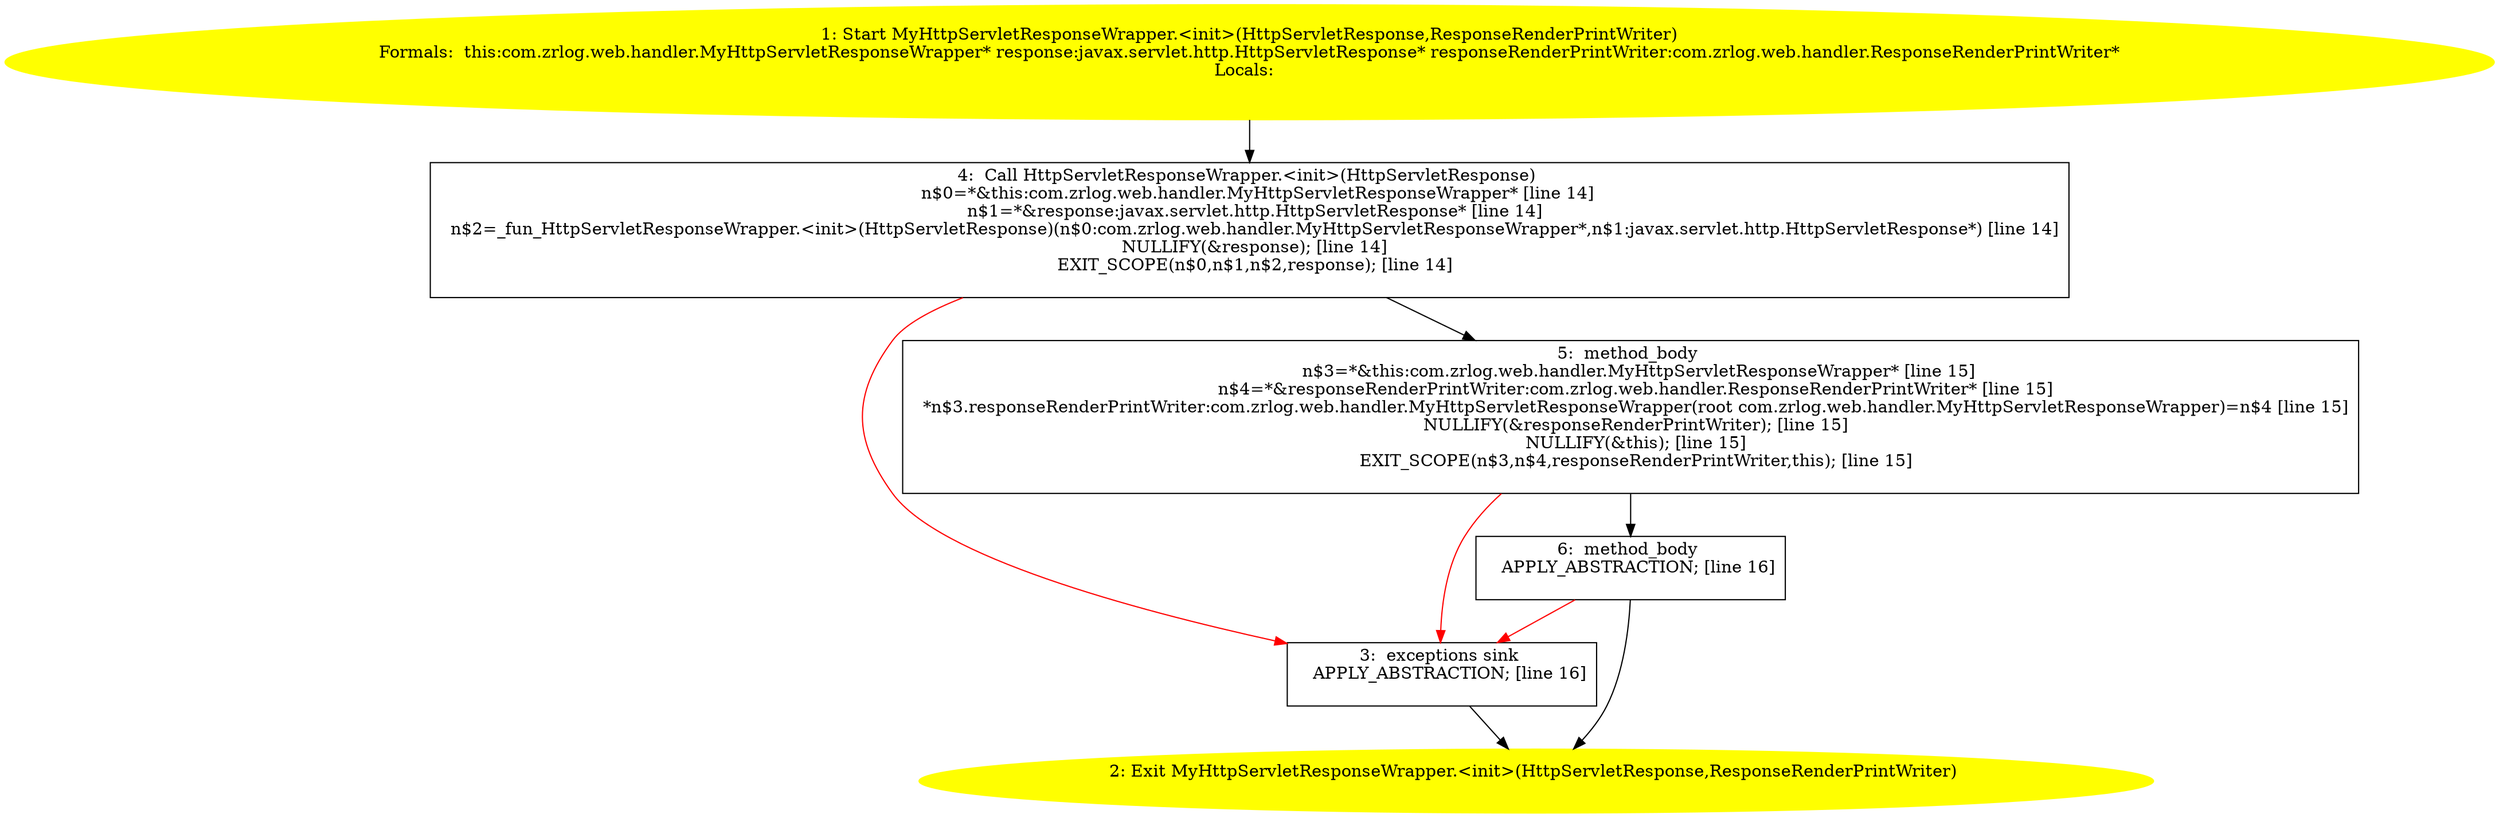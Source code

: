 /* @generated */
digraph cfg {
"com.zrlog.web.handler.MyHttpServletResponseWrapper.<init>(javax.servlet.http.HttpServletResponse,com.3baa520c40b1820ce3afacd241521daa_1" [label="1: Start MyHttpServletResponseWrapper.<init>(HttpServletResponse,ResponseRenderPrintWriter)\nFormals:  this:com.zrlog.web.handler.MyHttpServletResponseWrapper* response:javax.servlet.http.HttpServletResponse* responseRenderPrintWriter:com.zrlog.web.handler.ResponseRenderPrintWriter*\nLocals:  \n  " color=yellow style=filled]
	

	 "com.zrlog.web.handler.MyHttpServletResponseWrapper.<init>(javax.servlet.http.HttpServletResponse,com.3baa520c40b1820ce3afacd241521daa_1" -> "com.zrlog.web.handler.MyHttpServletResponseWrapper.<init>(javax.servlet.http.HttpServletResponse,com.3baa520c40b1820ce3afacd241521daa_4" ;
"com.zrlog.web.handler.MyHttpServletResponseWrapper.<init>(javax.servlet.http.HttpServletResponse,com.3baa520c40b1820ce3afacd241521daa_2" [label="2: Exit MyHttpServletResponseWrapper.<init>(HttpServletResponse,ResponseRenderPrintWriter) \n  " color=yellow style=filled]
	

"com.zrlog.web.handler.MyHttpServletResponseWrapper.<init>(javax.servlet.http.HttpServletResponse,com.3baa520c40b1820ce3afacd241521daa_3" [label="3:  exceptions sink \n   APPLY_ABSTRACTION; [line 16]\n " shape="box"]
	

	 "com.zrlog.web.handler.MyHttpServletResponseWrapper.<init>(javax.servlet.http.HttpServletResponse,com.3baa520c40b1820ce3afacd241521daa_3" -> "com.zrlog.web.handler.MyHttpServletResponseWrapper.<init>(javax.servlet.http.HttpServletResponse,com.3baa520c40b1820ce3afacd241521daa_2" ;
"com.zrlog.web.handler.MyHttpServletResponseWrapper.<init>(javax.servlet.http.HttpServletResponse,com.3baa520c40b1820ce3afacd241521daa_4" [label="4:  Call HttpServletResponseWrapper.<init>(HttpServletResponse) \n   n$0=*&this:com.zrlog.web.handler.MyHttpServletResponseWrapper* [line 14]\n  n$1=*&response:javax.servlet.http.HttpServletResponse* [line 14]\n  n$2=_fun_HttpServletResponseWrapper.<init>(HttpServletResponse)(n$0:com.zrlog.web.handler.MyHttpServletResponseWrapper*,n$1:javax.servlet.http.HttpServletResponse*) [line 14]\n  NULLIFY(&response); [line 14]\n  EXIT_SCOPE(n$0,n$1,n$2,response); [line 14]\n " shape="box"]
	

	 "com.zrlog.web.handler.MyHttpServletResponseWrapper.<init>(javax.servlet.http.HttpServletResponse,com.3baa520c40b1820ce3afacd241521daa_4" -> "com.zrlog.web.handler.MyHttpServletResponseWrapper.<init>(javax.servlet.http.HttpServletResponse,com.3baa520c40b1820ce3afacd241521daa_5" ;
	 "com.zrlog.web.handler.MyHttpServletResponseWrapper.<init>(javax.servlet.http.HttpServletResponse,com.3baa520c40b1820ce3afacd241521daa_4" -> "com.zrlog.web.handler.MyHttpServletResponseWrapper.<init>(javax.servlet.http.HttpServletResponse,com.3baa520c40b1820ce3afacd241521daa_3" [color="red" ];
"com.zrlog.web.handler.MyHttpServletResponseWrapper.<init>(javax.servlet.http.HttpServletResponse,com.3baa520c40b1820ce3afacd241521daa_5" [label="5:  method_body \n   n$3=*&this:com.zrlog.web.handler.MyHttpServletResponseWrapper* [line 15]\n  n$4=*&responseRenderPrintWriter:com.zrlog.web.handler.ResponseRenderPrintWriter* [line 15]\n  *n$3.responseRenderPrintWriter:com.zrlog.web.handler.MyHttpServletResponseWrapper(root com.zrlog.web.handler.MyHttpServletResponseWrapper)=n$4 [line 15]\n  NULLIFY(&responseRenderPrintWriter); [line 15]\n  NULLIFY(&this); [line 15]\n  EXIT_SCOPE(n$3,n$4,responseRenderPrintWriter,this); [line 15]\n " shape="box"]
	

	 "com.zrlog.web.handler.MyHttpServletResponseWrapper.<init>(javax.servlet.http.HttpServletResponse,com.3baa520c40b1820ce3afacd241521daa_5" -> "com.zrlog.web.handler.MyHttpServletResponseWrapper.<init>(javax.servlet.http.HttpServletResponse,com.3baa520c40b1820ce3afacd241521daa_6" ;
	 "com.zrlog.web.handler.MyHttpServletResponseWrapper.<init>(javax.servlet.http.HttpServletResponse,com.3baa520c40b1820ce3afacd241521daa_5" -> "com.zrlog.web.handler.MyHttpServletResponseWrapper.<init>(javax.servlet.http.HttpServletResponse,com.3baa520c40b1820ce3afacd241521daa_3" [color="red" ];
"com.zrlog.web.handler.MyHttpServletResponseWrapper.<init>(javax.servlet.http.HttpServletResponse,com.3baa520c40b1820ce3afacd241521daa_6" [label="6:  method_body \n   APPLY_ABSTRACTION; [line 16]\n " shape="box"]
	

	 "com.zrlog.web.handler.MyHttpServletResponseWrapper.<init>(javax.servlet.http.HttpServletResponse,com.3baa520c40b1820ce3afacd241521daa_6" -> "com.zrlog.web.handler.MyHttpServletResponseWrapper.<init>(javax.servlet.http.HttpServletResponse,com.3baa520c40b1820ce3afacd241521daa_2" ;
	 "com.zrlog.web.handler.MyHttpServletResponseWrapper.<init>(javax.servlet.http.HttpServletResponse,com.3baa520c40b1820ce3afacd241521daa_6" -> "com.zrlog.web.handler.MyHttpServletResponseWrapper.<init>(javax.servlet.http.HttpServletResponse,com.3baa520c40b1820ce3afacd241521daa_3" [color="red" ];
}
